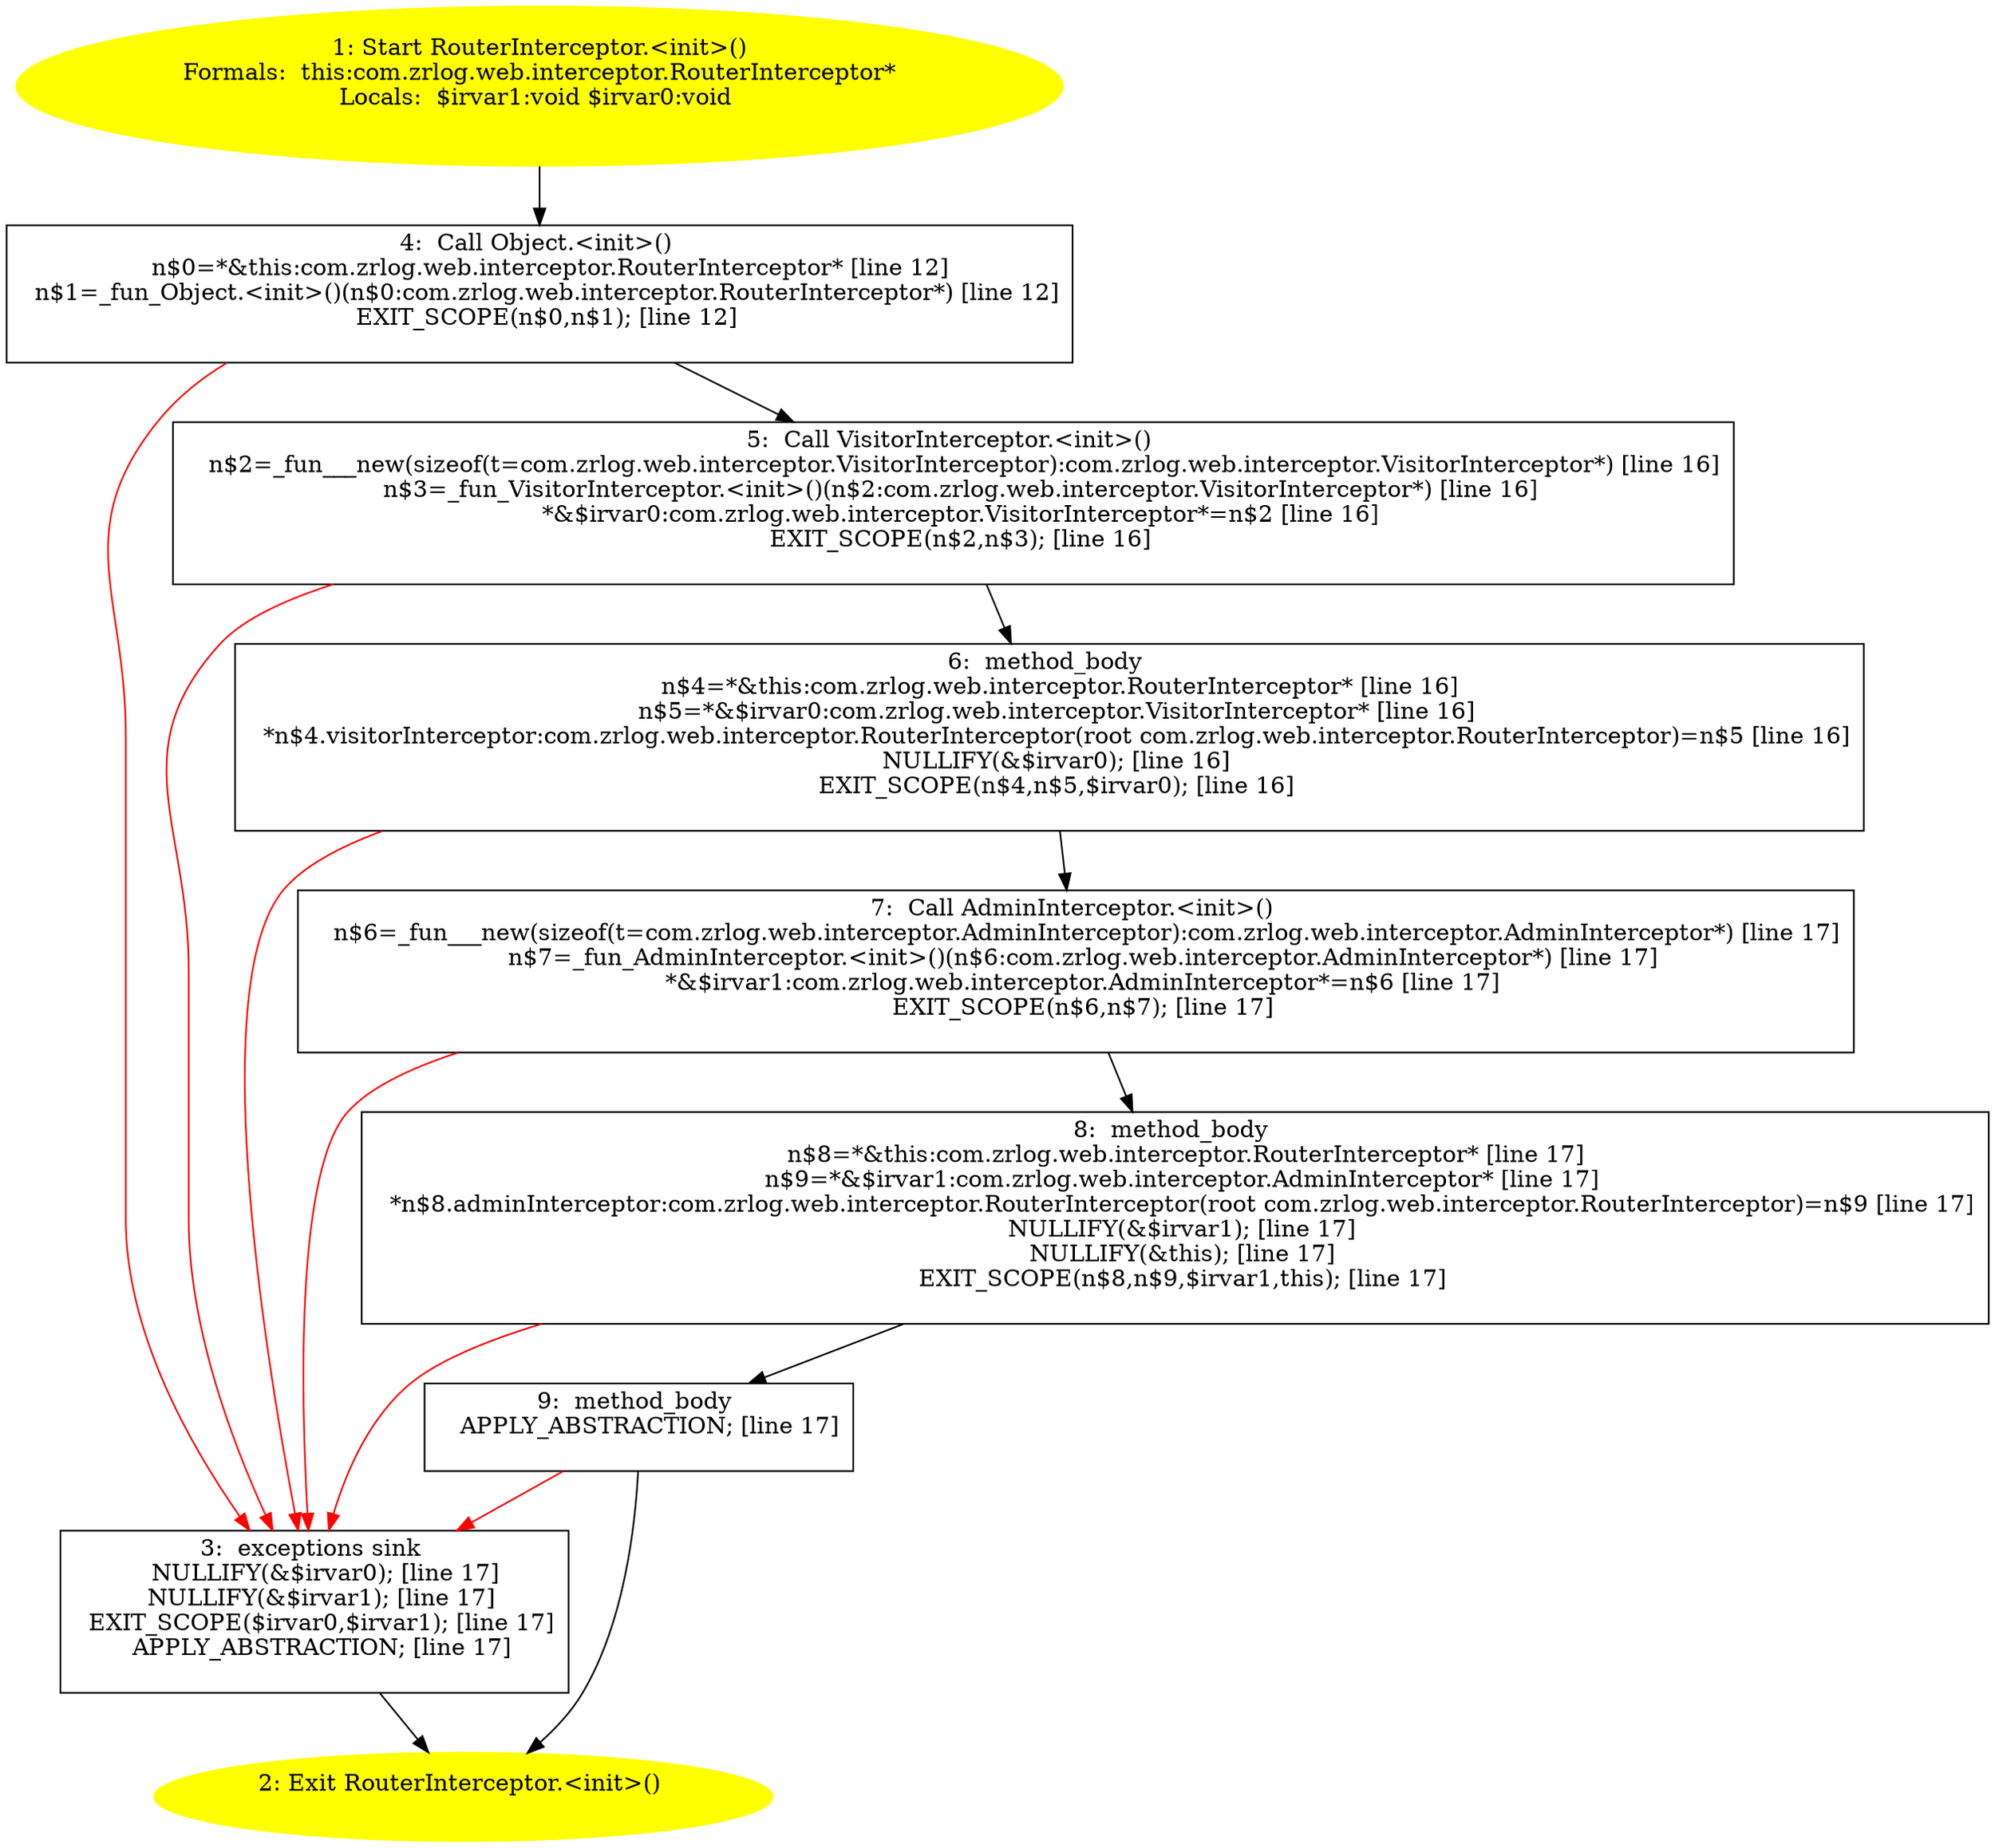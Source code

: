 /* @generated */
digraph cfg {
"com.zrlog.web.interceptor.RouterInterceptor.<init>().a47d067ea811d8a08326a237a62bc90a_1" [label="1: Start RouterInterceptor.<init>()\nFormals:  this:com.zrlog.web.interceptor.RouterInterceptor*\nLocals:  $irvar1:void $irvar0:void \n  " color=yellow style=filled]
	

	 "com.zrlog.web.interceptor.RouterInterceptor.<init>().a47d067ea811d8a08326a237a62bc90a_1" -> "com.zrlog.web.interceptor.RouterInterceptor.<init>().a47d067ea811d8a08326a237a62bc90a_4" ;
"com.zrlog.web.interceptor.RouterInterceptor.<init>().a47d067ea811d8a08326a237a62bc90a_2" [label="2: Exit RouterInterceptor.<init>() \n  " color=yellow style=filled]
	

"com.zrlog.web.interceptor.RouterInterceptor.<init>().a47d067ea811d8a08326a237a62bc90a_3" [label="3:  exceptions sink \n   NULLIFY(&$irvar0); [line 17]\n  NULLIFY(&$irvar1); [line 17]\n  EXIT_SCOPE($irvar0,$irvar1); [line 17]\n  APPLY_ABSTRACTION; [line 17]\n " shape="box"]
	

	 "com.zrlog.web.interceptor.RouterInterceptor.<init>().a47d067ea811d8a08326a237a62bc90a_3" -> "com.zrlog.web.interceptor.RouterInterceptor.<init>().a47d067ea811d8a08326a237a62bc90a_2" ;
"com.zrlog.web.interceptor.RouterInterceptor.<init>().a47d067ea811d8a08326a237a62bc90a_4" [label="4:  Call Object.<init>() \n   n$0=*&this:com.zrlog.web.interceptor.RouterInterceptor* [line 12]\n  n$1=_fun_Object.<init>()(n$0:com.zrlog.web.interceptor.RouterInterceptor*) [line 12]\n  EXIT_SCOPE(n$0,n$1); [line 12]\n " shape="box"]
	

	 "com.zrlog.web.interceptor.RouterInterceptor.<init>().a47d067ea811d8a08326a237a62bc90a_4" -> "com.zrlog.web.interceptor.RouterInterceptor.<init>().a47d067ea811d8a08326a237a62bc90a_5" ;
	 "com.zrlog.web.interceptor.RouterInterceptor.<init>().a47d067ea811d8a08326a237a62bc90a_4" -> "com.zrlog.web.interceptor.RouterInterceptor.<init>().a47d067ea811d8a08326a237a62bc90a_3" [color="red" ];
"com.zrlog.web.interceptor.RouterInterceptor.<init>().a47d067ea811d8a08326a237a62bc90a_5" [label="5:  Call VisitorInterceptor.<init>() \n   n$2=_fun___new(sizeof(t=com.zrlog.web.interceptor.VisitorInterceptor):com.zrlog.web.interceptor.VisitorInterceptor*) [line 16]\n  n$3=_fun_VisitorInterceptor.<init>()(n$2:com.zrlog.web.interceptor.VisitorInterceptor*) [line 16]\n  *&$irvar0:com.zrlog.web.interceptor.VisitorInterceptor*=n$2 [line 16]\n  EXIT_SCOPE(n$2,n$3); [line 16]\n " shape="box"]
	

	 "com.zrlog.web.interceptor.RouterInterceptor.<init>().a47d067ea811d8a08326a237a62bc90a_5" -> "com.zrlog.web.interceptor.RouterInterceptor.<init>().a47d067ea811d8a08326a237a62bc90a_6" ;
	 "com.zrlog.web.interceptor.RouterInterceptor.<init>().a47d067ea811d8a08326a237a62bc90a_5" -> "com.zrlog.web.interceptor.RouterInterceptor.<init>().a47d067ea811d8a08326a237a62bc90a_3" [color="red" ];
"com.zrlog.web.interceptor.RouterInterceptor.<init>().a47d067ea811d8a08326a237a62bc90a_6" [label="6:  method_body \n   n$4=*&this:com.zrlog.web.interceptor.RouterInterceptor* [line 16]\n  n$5=*&$irvar0:com.zrlog.web.interceptor.VisitorInterceptor* [line 16]\n  *n$4.visitorInterceptor:com.zrlog.web.interceptor.RouterInterceptor(root com.zrlog.web.interceptor.RouterInterceptor)=n$5 [line 16]\n  NULLIFY(&$irvar0); [line 16]\n  EXIT_SCOPE(n$4,n$5,$irvar0); [line 16]\n " shape="box"]
	

	 "com.zrlog.web.interceptor.RouterInterceptor.<init>().a47d067ea811d8a08326a237a62bc90a_6" -> "com.zrlog.web.interceptor.RouterInterceptor.<init>().a47d067ea811d8a08326a237a62bc90a_7" ;
	 "com.zrlog.web.interceptor.RouterInterceptor.<init>().a47d067ea811d8a08326a237a62bc90a_6" -> "com.zrlog.web.interceptor.RouterInterceptor.<init>().a47d067ea811d8a08326a237a62bc90a_3" [color="red" ];
"com.zrlog.web.interceptor.RouterInterceptor.<init>().a47d067ea811d8a08326a237a62bc90a_7" [label="7:  Call AdminInterceptor.<init>() \n   n$6=_fun___new(sizeof(t=com.zrlog.web.interceptor.AdminInterceptor):com.zrlog.web.interceptor.AdminInterceptor*) [line 17]\n  n$7=_fun_AdminInterceptor.<init>()(n$6:com.zrlog.web.interceptor.AdminInterceptor*) [line 17]\n  *&$irvar1:com.zrlog.web.interceptor.AdminInterceptor*=n$6 [line 17]\n  EXIT_SCOPE(n$6,n$7); [line 17]\n " shape="box"]
	

	 "com.zrlog.web.interceptor.RouterInterceptor.<init>().a47d067ea811d8a08326a237a62bc90a_7" -> "com.zrlog.web.interceptor.RouterInterceptor.<init>().a47d067ea811d8a08326a237a62bc90a_8" ;
	 "com.zrlog.web.interceptor.RouterInterceptor.<init>().a47d067ea811d8a08326a237a62bc90a_7" -> "com.zrlog.web.interceptor.RouterInterceptor.<init>().a47d067ea811d8a08326a237a62bc90a_3" [color="red" ];
"com.zrlog.web.interceptor.RouterInterceptor.<init>().a47d067ea811d8a08326a237a62bc90a_8" [label="8:  method_body \n   n$8=*&this:com.zrlog.web.interceptor.RouterInterceptor* [line 17]\n  n$9=*&$irvar1:com.zrlog.web.interceptor.AdminInterceptor* [line 17]\n  *n$8.adminInterceptor:com.zrlog.web.interceptor.RouterInterceptor(root com.zrlog.web.interceptor.RouterInterceptor)=n$9 [line 17]\n  NULLIFY(&$irvar1); [line 17]\n  NULLIFY(&this); [line 17]\n  EXIT_SCOPE(n$8,n$9,$irvar1,this); [line 17]\n " shape="box"]
	

	 "com.zrlog.web.interceptor.RouterInterceptor.<init>().a47d067ea811d8a08326a237a62bc90a_8" -> "com.zrlog.web.interceptor.RouterInterceptor.<init>().a47d067ea811d8a08326a237a62bc90a_9" ;
	 "com.zrlog.web.interceptor.RouterInterceptor.<init>().a47d067ea811d8a08326a237a62bc90a_8" -> "com.zrlog.web.interceptor.RouterInterceptor.<init>().a47d067ea811d8a08326a237a62bc90a_3" [color="red" ];
"com.zrlog.web.interceptor.RouterInterceptor.<init>().a47d067ea811d8a08326a237a62bc90a_9" [label="9:  method_body \n   APPLY_ABSTRACTION; [line 17]\n " shape="box"]
	

	 "com.zrlog.web.interceptor.RouterInterceptor.<init>().a47d067ea811d8a08326a237a62bc90a_9" -> "com.zrlog.web.interceptor.RouterInterceptor.<init>().a47d067ea811d8a08326a237a62bc90a_2" ;
	 "com.zrlog.web.interceptor.RouterInterceptor.<init>().a47d067ea811d8a08326a237a62bc90a_9" -> "com.zrlog.web.interceptor.RouterInterceptor.<init>().a47d067ea811d8a08326a237a62bc90a_3" [color="red" ];
}

